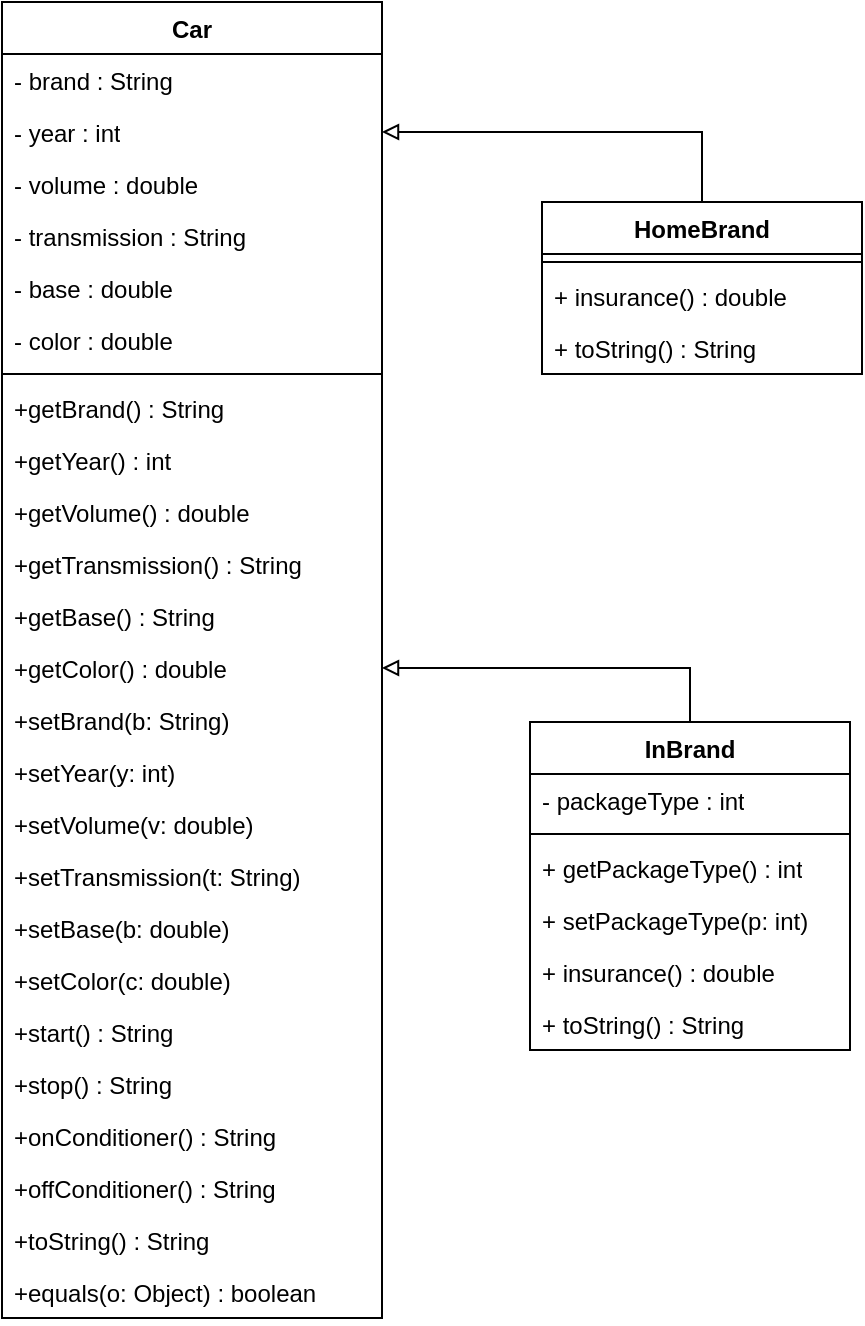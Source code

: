 <mxfile version="26.0.4">
  <diagram name="Страница — 1" id="45xlAPgCYsQbPUSZcsBX">
    <mxGraphModel dx="618" dy="1113" grid="1" gridSize="10" guides="1" tooltips="1" connect="1" arrows="1" fold="1" page="1" pageScale="1" pageWidth="827" pageHeight="1169" math="0" shadow="0">
      <root>
        <mxCell id="0" />
        <mxCell id="1" parent="0" />
        <mxCell id="RyboxjIsO-Uu-9lAkctf-5" value="Car" style="swimlane;fontStyle=1;align=center;verticalAlign=top;childLayout=stackLayout;horizontal=1;startSize=26;horizontalStack=0;resizeParent=1;resizeParentMax=0;resizeLast=0;collapsible=1;marginBottom=0;whiteSpace=wrap;html=1;" vertex="1" parent="1">
          <mxGeometry x="150" y="290" width="190" height="658" as="geometry" />
        </mxCell>
        <mxCell id="RyboxjIsO-Uu-9lAkctf-6" value="- brand : String" style="text;strokeColor=none;fillColor=none;align=left;verticalAlign=top;spacingLeft=4;spacingRight=4;overflow=hidden;rotatable=0;points=[[0,0.5],[1,0.5]];portConstraint=eastwest;whiteSpace=wrap;html=1;" vertex="1" parent="RyboxjIsO-Uu-9lAkctf-5">
          <mxGeometry y="26" width="190" height="26" as="geometry" />
        </mxCell>
        <mxCell id="RyboxjIsO-Uu-9lAkctf-9" value="- year : int" style="text;strokeColor=none;fillColor=none;align=left;verticalAlign=top;spacingLeft=4;spacingRight=4;overflow=hidden;rotatable=0;points=[[0,0.5],[1,0.5]];portConstraint=eastwest;whiteSpace=wrap;html=1;" vertex="1" parent="RyboxjIsO-Uu-9lAkctf-5">
          <mxGeometry y="52" width="190" height="26" as="geometry" />
        </mxCell>
        <mxCell id="RyboxjIsO-Uu-9lAkctf-10" value="- volume : double" style="text;strokeColor=none;fillColor=none;align=left;verticalAlign=top;spacingLeft=4;spacingRight=4;overflow=hidden;rotatable=0;points=[[0,0.5],[1,0.5]];portConstraint=eastwest;whiteSpace=wrap;html=1;" vertex="1" parent="RyboxjIsO-Uu-9lAkctf-5">
          <mxGeometry y="78" width="190" height="26" as="geometry" />
        </mxCell>
        <mxCell id="RyboxjIsO-Uu-9lAkctf-11" value="- transmission : String" style="text;strokeColor=none;fillColor=none;align=left;verticalAlign=top;spacingLeft=4;spacingRight=4;overflow=hidden;rotatable=0;points=[[0,0.5],[1,0.5]];portConstraint=eastwest;whiteSpace=wrap;html=1;" vertex="1" parent="RyboxjIsO-Uu-9lAkctf-5">
          <mxGeometry y="104" width="190" height="26" as="geometry" />
        </mxCell>
        <mxCell id="RyboxjIsO-Uu-9lAkctf-12" value="- base : double" style="text;strokeColor=none;fillColor=none;align=left;verticalAlign=top;spacingLeft=4;spacingRight=4;overflow=hidden;rotatable=0;points=[[0,0.5],[1,0.5]];portConstraint=eastwest;whiteSpace=wrap;html=1;" vertex="1" parent="RyboxjIsO-Uu-9lAkctf-5">
          <mxGeometry y="130" width="190" height="26" as="geometry" />
        </mxCell>
        <mxCell id="RyboxjIsO-Uu-9lAkctf-13" value="- color : double" style="text;strokeColor=none;fillColor=none;align=left;verticalAlign=top;spacingLeft=4;spacingRight=4;overflow=hidden;rotatable=0;points=[[0,0.5],[1,0.5]];portConstraint=eastwest;whiteSpace=wrap;html=1;" vertex="1" parent="RyboxjIsO-Uu-9lAkctf-5">
          <mxGeometry y="156" width="190" height="26" as="geometry" />
        </mxCell>
        <mxCell id="RyboxjIsO-Uu-9lAkctf-7" value="" style="line;strokeWidth=1;fillColor=none;align=left;verticalAlign=middle;spacingTop=-1;spacingLeft=3;spacingRight=3;rotatable=0;labelPosition=right;points=[];portConstraint=eastwest;strokeColor=inherit;" vertex="1" parent="RyboxjIsO-Uu-9lAkctf-5">
          <mxGeometry y="182" width="190" height="8" as="geometry" />
        </mxCell>
        <mxCell id="RyboxjIsO-Uu-9lAkctf-8" value="+getBrand() : String&lt;div&gt;&lt;br&gt;&lt;/div&gt;" style="text;strokeColor=none;fillColor=none;align=left;verticalAlign=top;spacingLeft=4;spacingRight=4;overflow=hidden;rotatable=0;points=[[0,0.5],[1,0.5]];portConstraint=eastwest;whiteSpace=wrap;html=1;" vertex="1" parent="RyboxjIsO-Uu-9lAkctf-5">
          <mxGeometry y="190" width="190" height="26" as="geometry" />
        </mxCell>
        <mxCell id="RyboxjIsO-Uu-9lAkctf-14" value="+getYear() : int&lt;span style=&quot;white-space: pre;&quot;&gt;&#x9;&lt;/span&gt;" style="text;strokeColor=none;fillColor=none;align=left;verticalAlign=top;spacingLeft=4;spacingRight=4;overflow=hidden;rotatable=0;points=[[0,0.5],[1,0.5]];portConstraint=eastwest;whiteSpace=wrap;html=1;" vertex="1" parent="RyboxjIsO-Uu-9lAkctf-5">
          <mxGeometry y="216" width="190" height="26" as="geometry" />
        </mxCell>
        <mxCell id="RyboxjIsO-Uu-9lAkctf-15" value="+getVolume() : double" style="text;strokeColor=none;fillColor=none;align=left;verticalAlign=top;spacingLeft=4;spacingRight=4;overflow=hidden;rotatable=0;points=[[0,0.5],[1,0.5]];portConstraint=eastwest;whiteSpace=wrap;html=1;" vertex="1" parent="RyboxjIsO-Uu-9lAkctf-5">
          <mxGeometry y="242" width="190" height="26" as="geometry" />
        </mxCell>
        <mxCell id="RyboxjIsO-Uu-9lAkctf-16" value="+getTransmission() : String&lt;div&gt;&lt;br&gt;&lt;/div&gt;" style="text;strokeColor=none;fillColor=none;align=left;verticalAlign=top;spacingLeft=4;spacingRight=4;overflow=hidden;rotatable=0;points=[[0,0.5],[1,0.5]];portConstraint=eastwest;whiteSpace=wrap;html=1;" vertex="1" parent="RyboxjIsO-Uu-9lAkctf-5">
          <mxGeometry y="268" width="190" height="26" as="geometry" />
        </mxCell>
        <mxCell id="RyboxjIsO-Uu-9lAkctf-17" value="+getBase() : String&lt;div&gt;&lt;br&gt;&lt;/div&gt;" style="text;strokeColor=none;fillColor=none;align=left;verticalAlign=top;spacingLeft=4;spacingRight=4;overflow=hidden;rotatable=0;points=[[0,0.5],[1,0.5]];portConstraint=eastwest;whiteSpace=wrap;html=1;" vertex="1" parent="RyboxjIsO-Uu-9lAkctf-5">
          <mxGeometry y="294" width="190" height="26" as="geometry" />
        </mxCell>
        <mxCell id="RyboxjIsO-Uu-9lAkctf-18" value="+getColor() : double&lt;div&gt;&lt;br&gt;&lt;/div&gt;" style="text;strokeColor=none;fillColor=none;align=left;verticalAlign=top;spacingLeft=4;spacingRight=4;overflow=hidden;rotatable=0;points=[[0,0.5],[1,0.5]];portConstraint=eastwest;whiteSpace=wrap;html=1;" vertex="1" parent="RyboxjIsO-Uu-9lAkctf-5">
          <mxGeometry y="320" width="190" height="26" as="geometry" />
        </mxCell>
        <mxCell id="RyboxjIsO-Uu-9lAkctf-22" value="+setBrand(b: String)&amp;nbsp;" style="text;strokeColor=none;fillColor=none;align=left;verticalAlign=top;spacingLeft=4;spacingRight=4;overflow=hidden;rotatable=0;points=[[0,0.5],[1,0.5]];portConstraint=eastwest;whiteSpace=wrap;html=1;" vertex="1" parent="RyboxjIsO-Uu-9lAkctf-5">
          <mxGeometry y="346" width="190" height="26" as="geometry" />
        </mxCell>
        <mxCell id="RyboxjIsO-Uu-9lAkctf-23" value="+setYear(y: int)&amp;nbsp;" style="text;strokeColor=none;fillColor=none;align=left;verticalAlign=top;spacingLeft=4;spacingRight=4;overflow=hidden;rotatable=0;points=[[0,0.5],[1,0.5]];portConstraint=eastwest;whiteSpace=wrap;html=1;" vertex="1" parent="RyboxjIsO-Uu-9lAkctf-5">
          <mxGeometry y="372" width="190" height="26" as="geometry" />
        </mxCell>
        <mxCell id="RyboxjIsO-Uu-9lAkctf-24" value="+setVolume(v: double)&amp;nbsp;" style="text;strokeColor=none;fillColor=none;align=left;verticalAlign=top;spacingLeft=4;spacingRight=4;overflow=hidden;rotatable=0;points=[[0,0.5],[1,0.5]];portConstraint=eastwest;whiteSpace=wrap;html=1;" vertex="1" parent="RyboxjIsO-Uu-9lAkctf-5">
          <mxGeometry y="398" width="190" height="26" as="geometry" />
        </mxCell>
        <mxCell id="RyboxjIsO-Uu-9lAkctf-25" value="+setTransmission(t: String)&amp;nbsp;" style="text;strokeColor=none;fillColor=none;align=left;verticalAlign=top;spacingLeft=4;spacingRight=4;overflow=hidden;rotatable=0;points=[[0,0.5],[1,0.5]];portConstraint=eastwest;whiteSpace=wrap;html=1;" vertex="1" parent="RyboxjIsO-Uu-9lAkctf-5">
          <mxGeometry y="424" width="190" height="26" as="geometry" />
        </mxCell>
        <mxCell id="RyboxjIsO-Uu-9lAkctf-26" value="+setBase(b: double)&amp;nbsp;" style="text;strokeColor=none;fillColor=none;align=left;verticalAlign=top;spacingLeft=4;spacingRight=4;overflow=hidden;rotatable=0;points=[[0,0.5],[1,0.5]];portConstraint=eastwest;whiteSpace=wrap;html=1;" vertex="1" parent="RyboxjIsO-Uu-9lAkctf-5">
          <mxGeometry y="450" width="190" height="26" as="geometry" />
        </mxCell>
        <mxCell id="RyboxjIsO-Uu-9lAkctf-27" value="+setColor(c: double)&amp;nbsp;" style="text;strokeColor=none;fillColor=none;align=left;verticalAlign=top;spacingLeft=4;spacingRight=4;overflow=hidden;rotatable=0;points=[[0,0.5],[1,0.5]];portConstraint=eastwest;whiteSpace=wrap;html=1;" vertex="1" parent="RyboxjIsO-Uu-9lAkctf-5">
          <mxGeometry y="476" width="190" height="26" as="geometry" />
        </mxCell>
        <mxCell id="RyboxjIsO-Uu-9lAkctf-28" value="+start() : String" style="text;strokeColor=none;fillColor=none;align=left;verticalAlign=top;spacingLeft=4;spacingRight=4;overflow=hidden;rotatable=0;points=[[0,0.5],[1,0.5]];portConstraint=eastwest;whiteSpace=wrap;html=1;" vertex="1" parent="RyboxjIsO-Uu-9lAkctf-5">
          <mxGeometry y="502" width="190" height="26" as="geometry" />
        </mxCell>
        <mxCell id="RyboxjIsO-Uu-9lAkctf-29" value="+stop() : String" style="text;strokeColor=none;fillColor=none;align=left;verticalAlign=top;spacingLeft=4;spacingRight=4;overflow=hidden;rotatable=0;points=[[0,0.5],[1,0.5]];portConstraint=eastwest;whiteSpace=wrap;html=1;" vertex="1" parent="RyboxjIsO-Uu-9lAkctf-5">
          <mxGeometry y="528" width="190" height="26" as="geometry" />
        </mxCell>
        <mxCell id="RyboxjIsO-Uu-9lAkctf-30" value="+onConditioner() : String" style="text;strokeColor=none;fillColor=none;align=left;verticalAlign=top;spacingLeft=4;spacingRight=4;overflow=hidden;rotatable=0;points=[[0,0.5],[1,0.5]];portConstraint=eastwest;whiteSpace=wrap;html=1;" vertex="1" parent="RyboxjIsO-Uu-9lAkctf-5">
          <mxGeometry y="554" width="190" height="26" as="geometry" />
        </mxCell>
        <mxCell id="RyboxjIsO-Uu-9lAkctf-31" value="+offConditioner() : String" style="text;strokeColor=none;fillColor=none;align=left;verticalAlign=top;spacingLeft=4;spacingRight=4;overflow=hidden;rotatable=0;points=[[0,0.5],[1,0.5]];portConstraint=eastwest;whiteSpace=wrap;html=1;" vertex="1" parent="RyboxjIsO-Uu-9lAkctf-5">
          <mxGeometry y="580" width="190" height="26" as="geometry" />
        </mxCell>
        <mxCell id="RyboxjIsO-Uu-9lAkctf-32" value="+toString() : String" style="text;strokeColor=none;fillColor=none;align=left;verticalAlign=top;spacingLeft=4;spacingRight=4;overflow=hidden;rotatable=0;points=[[0,0.5],[1,0.5]];portConstraint=eastwest;whiteSpace=wrap;html=1;" vertex="1" parent="RyboxjIsO-Uu-9lAkctf-5">
          <mxGeometry y="606" width="190" height="26" as="geometry" />
        </mxCell>
        <mxCell id="RyboxjIsO-Uu-9lAkctf-33" value="+equals(o: Object) : boolean" style="text;strokeColor=none;fillColor=none;align=left;verticalAlign=top;spacingLeft=4;spacingRight=4;overflow=hidden;rotatable=0;points=[[0,0.5],[1,0.5]];portConstraint=eastwest;whiteSpace=wrap;html=1;" vertex="1" parent="RyboxjIsO-Uu-9lAkctf-5">
          <mxGeometry y="632" width="190" height="26" as="geometry" />
        </mxCell>
        <mxCell id="RyboxjIsO-Uu-9lAkctf-51" style="edgeStyle=orthogonalEdgeStyle;rounded=0;orthogonalLoop=1;jettySize=auto;html=1;entryX=1;entryY=0.5;entryDx=0;entryDy=0;endArrow=block;endFill=0;" edge="1" parent="1" source="RyboxjIsO-Uu-9lAkctf-34" target="RyboxjIsO-Uu-9lAkctf-9">
          <mxGeometry relative="1" as="geometry" />
        </mxCell>
        <mxCell id="RyboxjIsO-Uu-9lAkctf-34" value="HomeBrand" style="swimlane;fontStyle=1;align=center;verticalAlign=top;childLayout=stackLayout;horizontal=1;startSize=26;horizontalStack=0;resizeParent=1;resizeParentMax=0;resizeLast=0;collapsible=1;marginBottom=0;whiteSpace=wrap;html=1;" vertex="1" parent="1">
          <mxGeometry x="420" y="390" width="160" height="86" as="geometry" />
        </mxCell>
        <mxCell id="RyboxjIsO-Uu-9lAkctf-36" value="" style="line;strokeWidth=1;fillColor=none;align=left;verticalAlign=middle;spacingTop=-1;spacingLeft=3;spacingRight=3;rotatable=0;labelPosition=right;points=[];portConstraint=eastwest;strokeColor=inherit;" vertex="1" parent="RyboxjIsO-Uu-9lAkctf-34">
          <mxGeometry y="26" width="160" height="8" as="geometry" />
        </mxCell>
        <mxCell id="RyboxjIsO-Uu-9lAkctf-37" value="+ insurance() : double" style="text;strokeColor=none;fillColor=none;align=left;verticalAlign=top;spacingLeft=4;spacingRight=4;overflow=hidden;rotatable=0;points=[[0,0.5],[1,0.5]];portConstraint=eastwest;whiteSpace=wrap;html=1;" vertex="1" parent="RyboxjIsO-Uu-9lAkctf-34">
          <mxGeometry y="34" width="160" height="26" as="geometry" />
        </mxCell>
        <mxCell id="RyboxjIsO-Uu-9lAkctf-38" value="+ toString() : String&amp;nbsp;" style="text;strokeColor=none;fillColor=none;align=left;verticalAlign=top;spacingLeft=4;spacingRight=4;overflow=hidden;rotatable=0;points=[[0,0.5],[1,0.5]];portConstraint=eastwest;whiteSpace=wrap;html=1;" vertex="1" parent="RyboxjIsO-Uu-9lAkctf-34">
          <mxGeometry y="60" width="160" height="26" as="geometry" />
        </mxCell>
        <mxCell id="RyboxjIsO-Uu-9lAkctf-52" style="edgeStyle=orthogonalEdgeStyle;rounded=0;orthogonalLoop=1;jettySize=auto;html=1;entryX=1;entryY=0.5;entryDx=0;entryDy=0;endArrow=block;endFill=0;" edge="1" parent="1" source="RyboxjIsO-Uu-9lAkctf-44" target="RyboxjIsO-Uu-9lAkctf-18">
          <mxGeometry relative="1" as="geometry" />
        </mxCell>
        <mxCell id="RyboxjIsO-Uu-9lAkctf-44" value="InBrand" style="swimlane;fontStyle=1;align=center;verticalAlign=top;childLayout=stackLayout;horizontal=1;startSize=26;horizontalStack=0;resizeParent=1;resizeParentMax=0;resizeLast=0;collapsible=1;marginBottom=0;whiteSpace=wrap;html=1;" vertex="1" parent="1">
          <mxGeometry x="414" y="650" width="160" height="164" as="geometry" />
        </mxCell>
        <mxCell id="RyboxjIsO-Uu-9lAkctf-45" value="- packageType : int" style="text;strokeColor=none;fillColor=none;align=left;verticalAlign=top;spacingLeft=4;spacingRight=4;overflow=hidden;rotatable=0;points=[[0,0.5],[1,0.5]];portConstraint=eastwest;whiteSpace=wrap;html=1;" vertex="1" parent="RyboxjIsO-Uu-9lAkctf-44">
          <mxGeometry y="26" width="160" height="26" as="geometry" />
        </mxCell>
        <mxCell id="RyboxjIsO-Uu-9lAkctf-46" value="" style="line;strokeWidth=1;fillColor=none;align=left;verticalAlign=middle;spacingTop=-1;spacingLeft=3;spacingRight=3;rotatable=0;labelPosition=right;points=[];portConstraint=eastwest;strokeColor=inherit;" vertex="1" parent="RyboxjIsO-Uu-9lAkctf-44">
          <mxGeometry y="52" width="160" height="8" as="geometry" />
        </mxCell>
        <mxCell id="RyboxjIsO-Uu-9lAkctf-47" value="+ getPackageType() : int" style="text;strokeColor=none;fillColor=none;align=left;verticalAlign=top;spacingLeft=4;spacingRight=4;overflow=hidden;rotatable=0;points=[[0,0.5],[1,0.5]];portConstraint=eastwest;whiteSpace=wrap;html=1;" vertex="1" parent="RyboxjIsO-Uu-9lAkctf-44">
          <mxGeometry y="60" width="160" height="26" as="geometry" />
        </mxCell>
        <mxCell id="RyboxjIsO-Uu-9lAkctf-48" value="+ setPackageType(p: int)" style="text;strokeColor=none;fillColor=none;align=left;verticalAlign=top;spacingLeft=4;spacingRight=4;overflow=hidden;rotatable=0;points=[[0,0.5],[1,0.5]];portConstraint=eastwest;whiteSpace=wrap;html=1;" vertex="1" parent="RyboxjIsO-Uu-9lAkctf-44">
          <mxGeometry y="86" width="160" height="26" as="geometry" />
        </mxCell>
        <mxCell id="RyboxjIsO-Uu-9lAkctf-49" value="+ insurance() : double" style="text;strokeColor=none;fillColor=none;align=left;verticalAlign=top;spacingLeft=4;spacingRight=4;overflow=hidden;rotatable=0;points=[[0,0.5],[1,0.5]];portConstraint=eastwest;whiteSpace=wrap;html=1;" vertex="1" parent="RyboxjIsO-Uu-9lAkctf-44">
          <mxGeometry y="112" width="160" height="26" as="geometry" />
        </mxCell>
        <mxCell id="RyboxjIsO-Uu-9lAkctf-50" value="+ toString() : String&amp;nbsp;" style="text;strokeColor=none;fillColor=none;align=left;verticalAlign=top;spacingLeft=4;spacingRight=4;overflow=hidden;rotatable=0;points=[[0,0.5],[1,0.5]];portConstraint=eastwest;whiteSpace=wrap;html=1;" vertex="1" parent="RyboxjIsO-Uu-9lAkctf-44">
          <mxGeometry y="138" width="160" height="26" as="geometry" />
        </mxCell>
      </root>
    </mxGraphModel>
  </diagram>
</mxfile>
